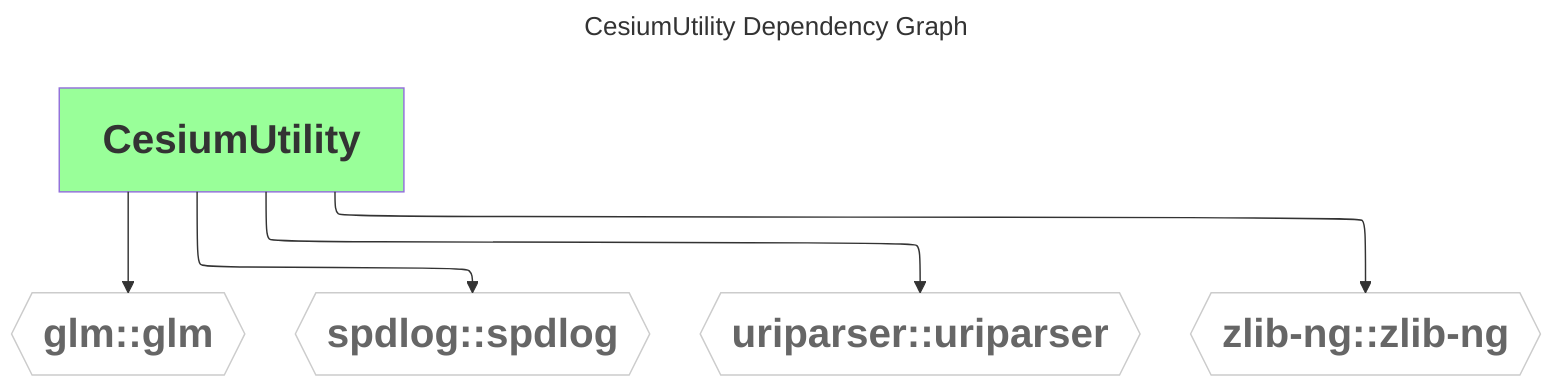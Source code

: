---
comment: This file was generated by dep-graph-gen. DO NOT EDIT THIS FILE!
config:
  layout: elk
title: CesiumUtility Dependency Graph
---
graph TD
  classDef dependencyNode fill:#fff,stroke:#ccc,color:#666,font-weight:bold,font-size:28px
  classDef libraryNode fill:#9f9,font-weight:bold,font-size:28px
  CesiumUtility[CesiumUtility] --> glm_glm{{glm::glm}}
  CesiumUtility[CesiumUtility] --> spdlog_spdlog{{spdlog::spdlog}}
  CesiumUtility[CesiumUtility] --> uriparser_uriparser{{uriparser::uriparser}}
  CesiumUtility[CesiumUtility] --> zlib-ng_zlib-ng{{zlib-ng::zlib-ng}}
  class glm_glm,spdlog_spdlog,uriparser_uriparser,zlib-ng_zlib-ng dependencyNode
  class CesiumUtility libraryNode